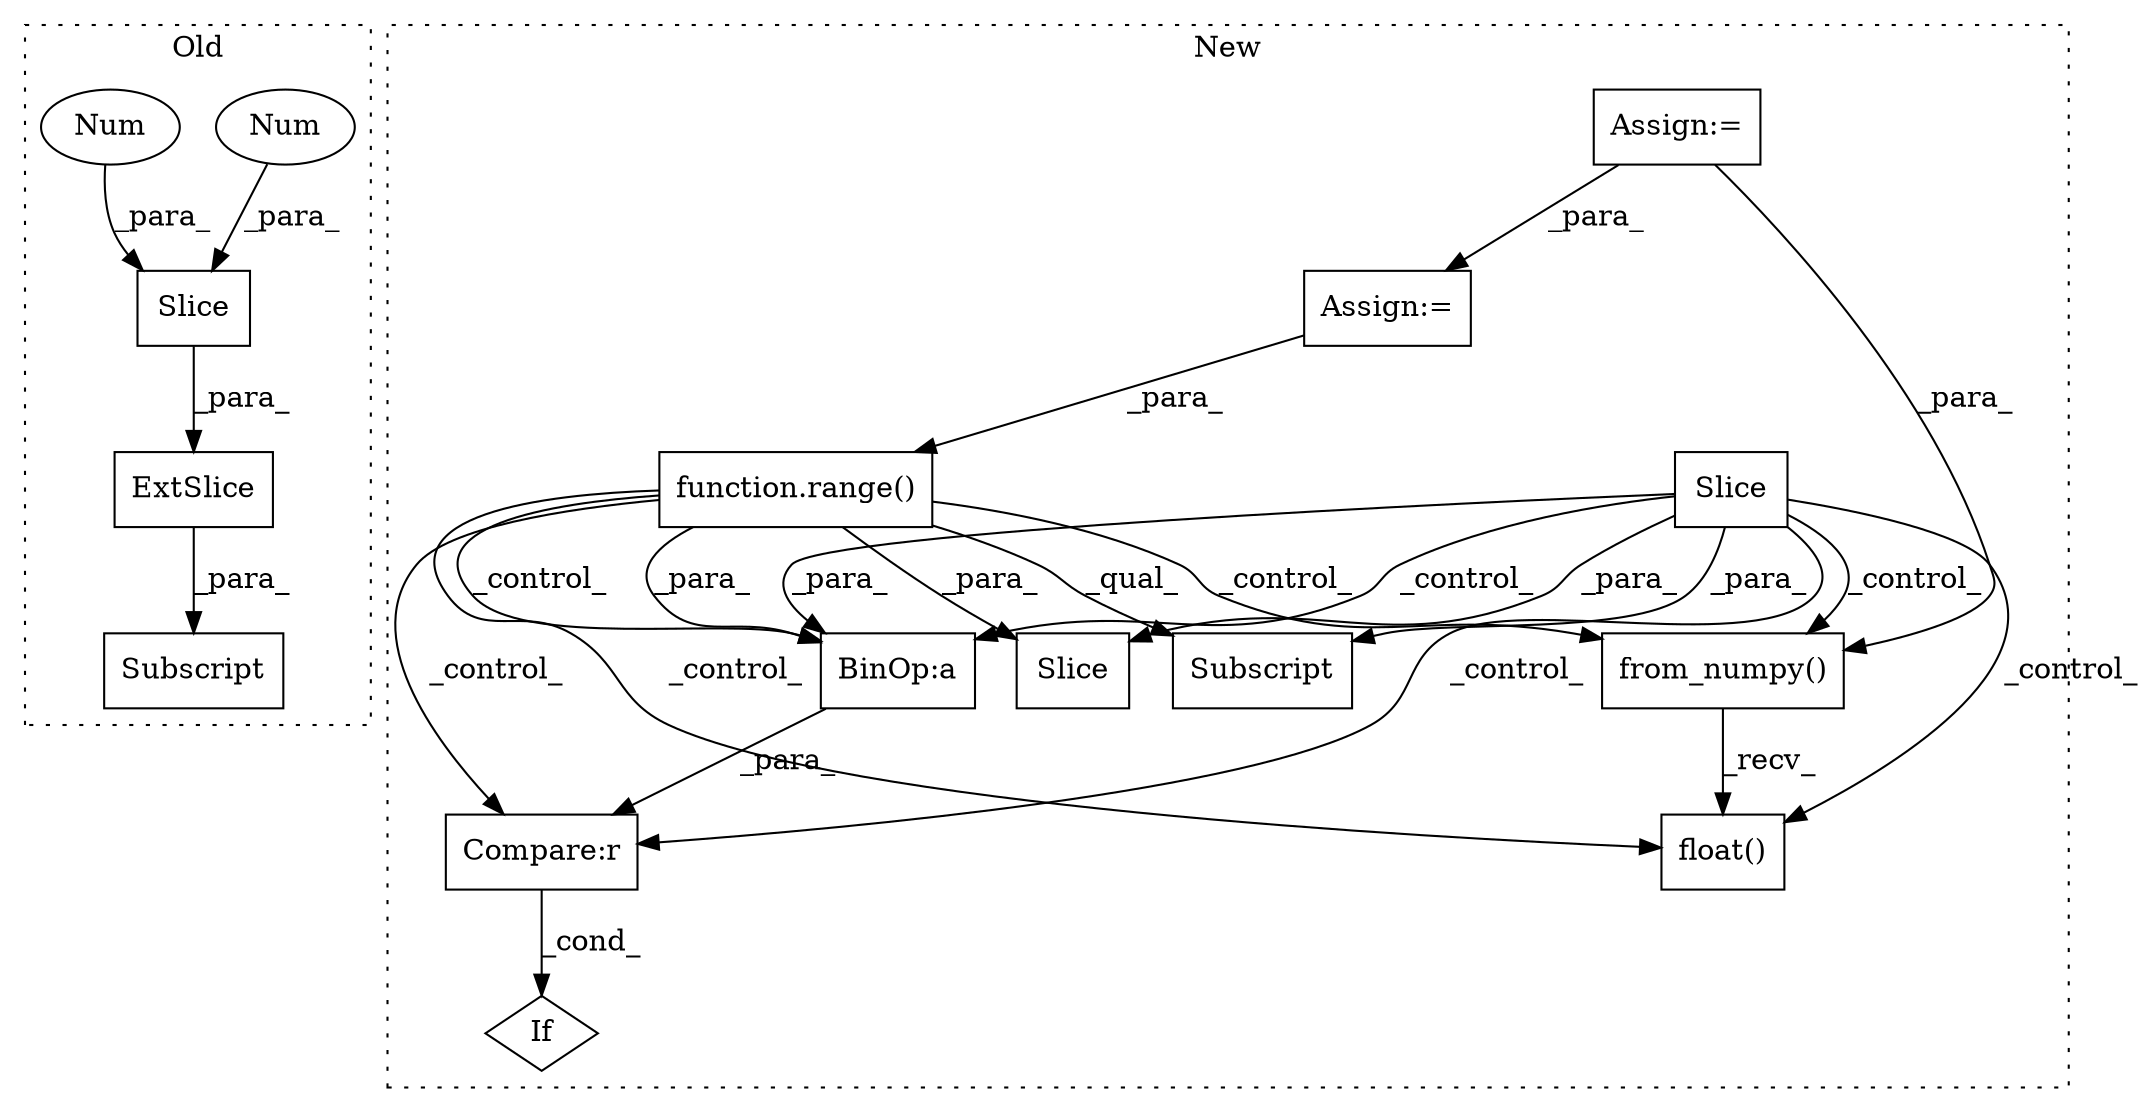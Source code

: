 digraph G {
subgraph cluster0 {
1 [label="ExtSlice" a="85" s="3849" l="4" shape="box"];
9 [label="Subscript" a="63" s="3849,0" l="16,0" shape="box"];
12 [label="Slice" a="80" s="3860" l="1" shape="box"];
13 [label="Num" a="76" s="3860" l="1" shape="ellipse"];
14 [label="Num" a="76" s="3862" l="2" shape="ellipse"];
label = "Old";
style="dotted";
}
subgraph cluster1 {
2 [label="Slice" a="80" s="4498" l="18" shape="box"];
3 [label="If" a="96" s="4534" l="3" shape="diamond"];
4 [label="function.range()" a="75" s="4478,4496" l="6,1" shape="box"];
5 [label="from_numpy()" a="75" s="4621,4679" l="17,1" shape="box"];
6 [label="Slice" a="80" s="4760" l="22" shape="box"];
7 [label="float()" a="75" s="4621" l="67" shape="box"];
8 [label="BinOp:a" a="82" s="4549" l="3" shape="box"];
10 [label="Subscript" a="63" s="4478,0" l="39,0" shape="box"];
11 [label="Compare:r" a="40" s="4537" l="34" shape="box"];
15 [label="Assign:=" a="68" s="4430" l="3" shape="box"];
16 [label="Assign:=" a="68" s="4276" l="3" shape="box"];
label = "New";
style="dotted";
}
1 -> 9 [label="_para_"];
2 -> 6 [label="_para_"];
2 -> 8 [label="_para_"];
2 -> 11 [label="_control_"];
2 -> 10 [label="_para_"];
2 -> 8 [label="_control_"];
2 -> 7 [label="_control_"];
2 -> 5 [label="_control_"];
4 -> 8 [label="_control_"];
4 -> 10 [label="_qual_"];
4 -> 8 [label="_para_"];
4 -> 11 [label="_control_"];
4 -> 7 [label="_control_"];
4 -> 6 [label="_para_"];
4 -> 5 [label="_control_"];
5 -> 7 [label="_recv_"];
8 -> 11 [label="_para_"];
11 -> 3 [label="_cond_"];
12 -> 1 [label="_para_"];
13 -> 12 [label="_para_"];
14 -> 12 [label="_para_"];
15 -> 4 [label="_para_"];
16 -> 5 [label="_para_"];
16 -> 15 [label="_para_"];
}